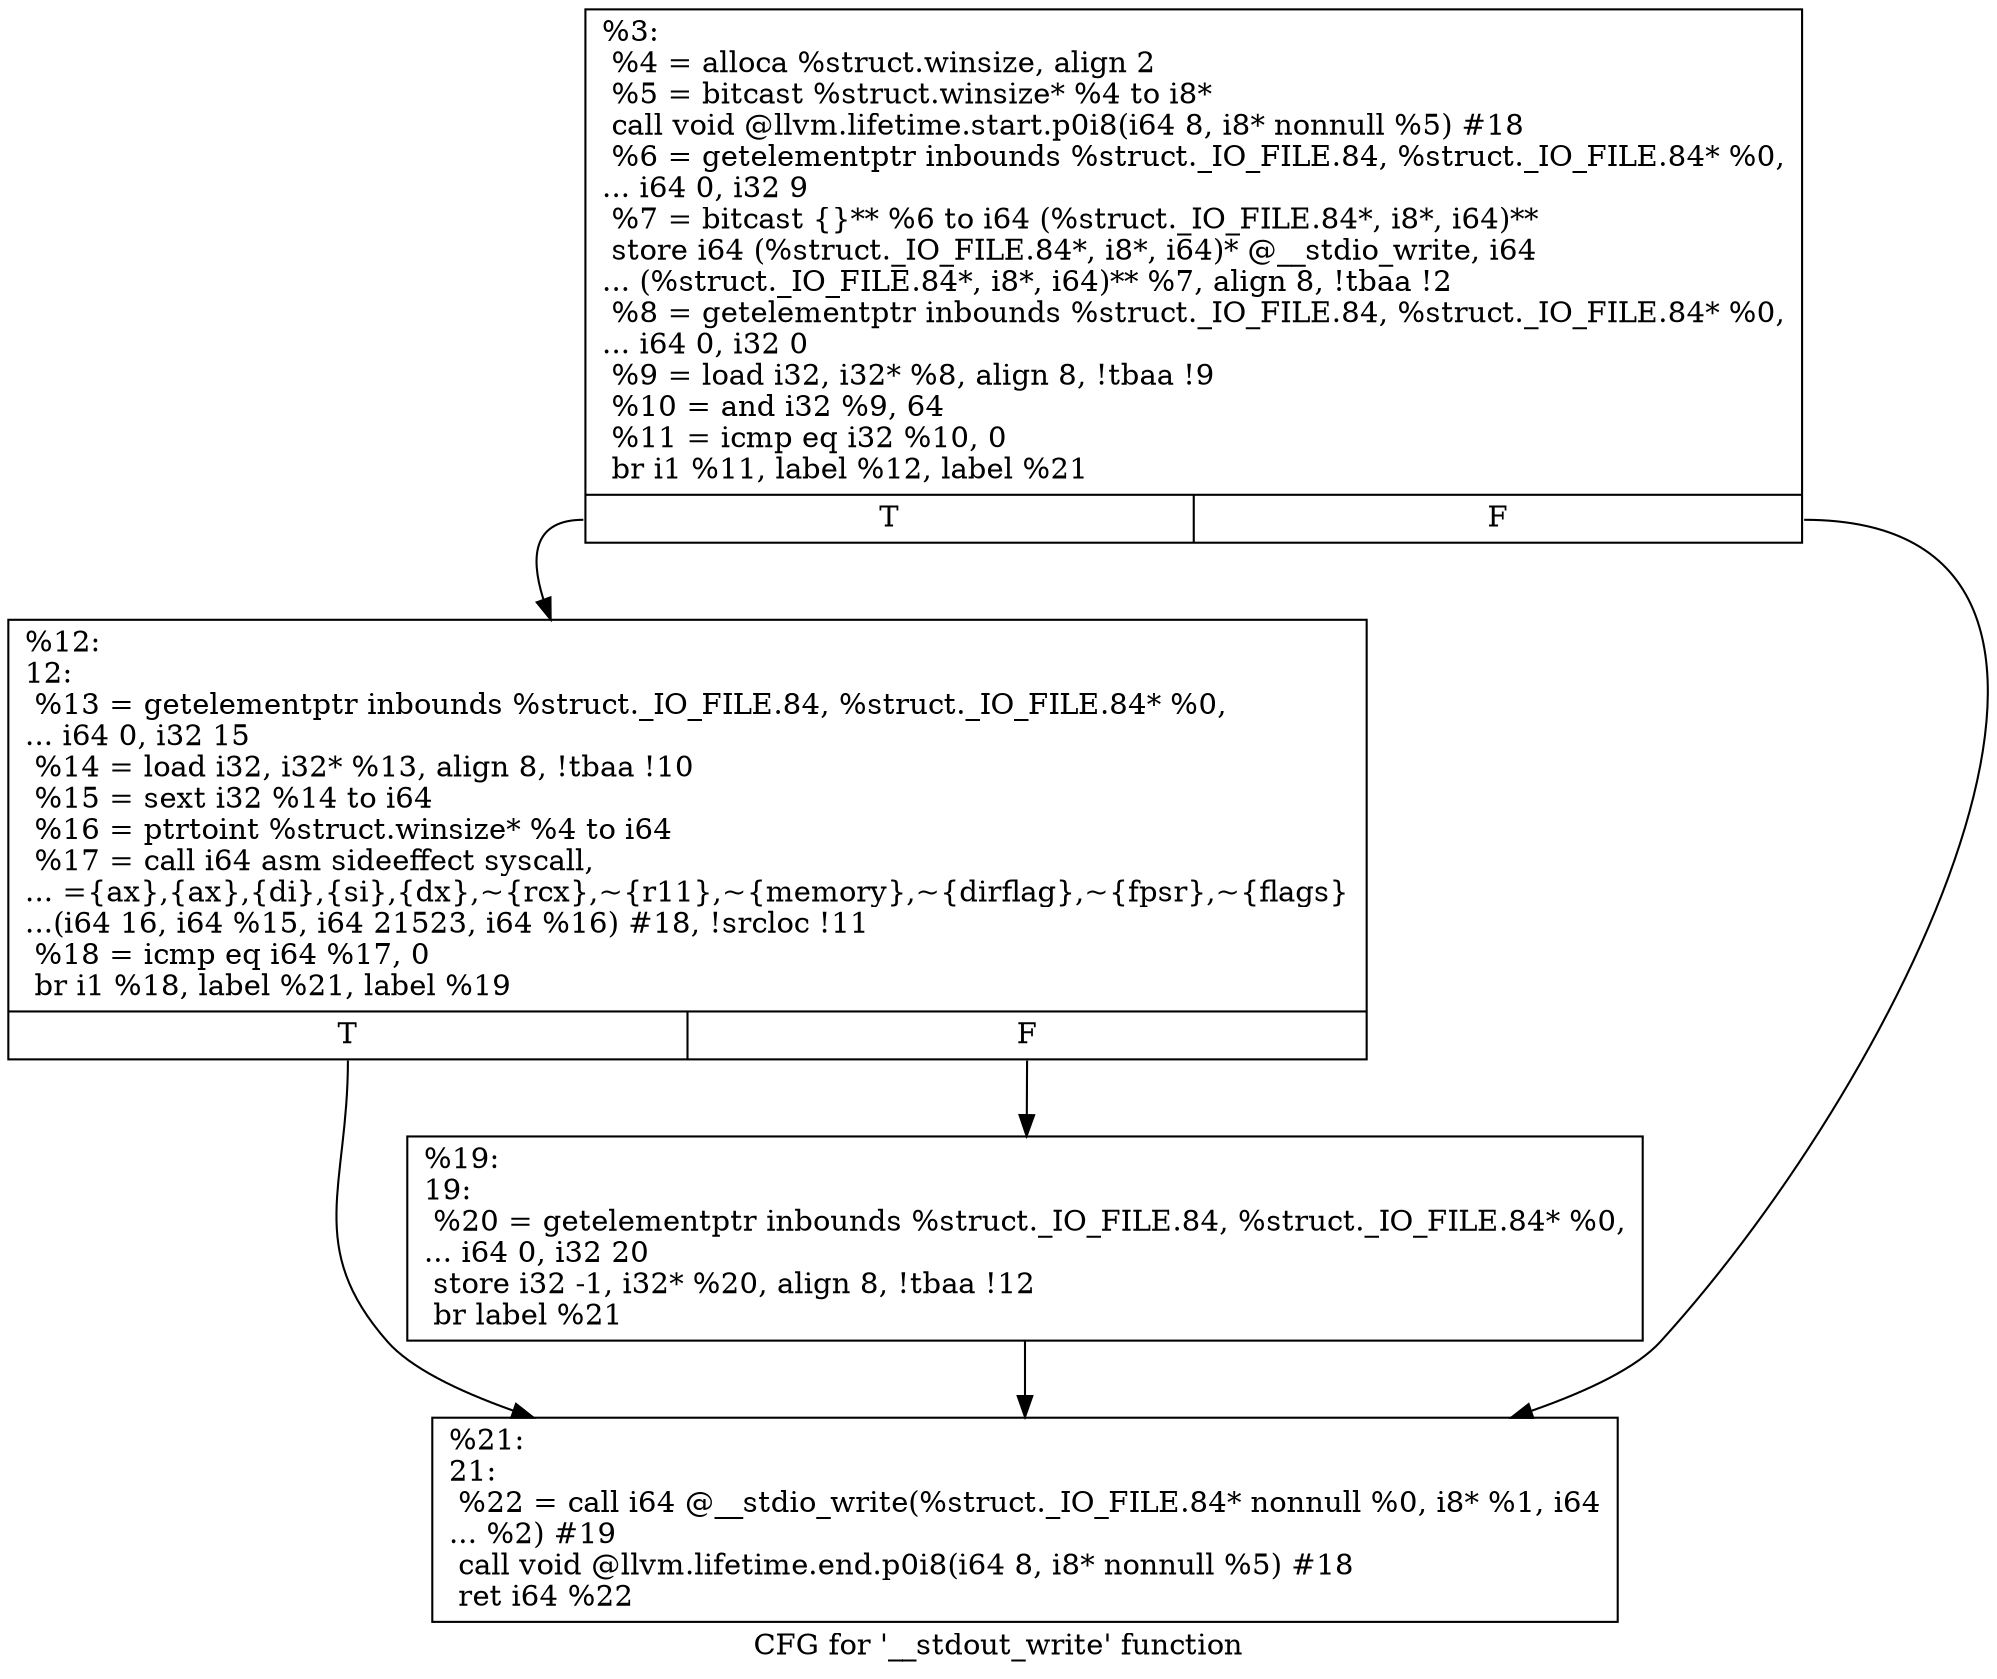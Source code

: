 digraph "CFG for '__stdout_write' function" {
	label="CFG for '__stdout_write' function";

	Node0x204f8c0 [shape=record,label="{%3:\l  %4 = alloca %struct.winsize, align 2\l  %5 = bitcast %struct.winsize* %4 to i8*\l  call void @llvm.lifetime.start.p0i8(i64 8, i8* nonnull %5) #18\l  %6 = getelementptr inbounds %struct._IO_FILE.84, %struct._IO_FILE.84* %0,\l... i64 0, i32 9\l  %7 = bitcast \{\}** %6 to i64 (%struct._IO_FILE.84*, i8*, i64)**\l  store i64 (%struct._IO_FILE.84*, i8*, i64)* @__stdio_write, i64\l... (%struct._IO_FILE.84*, i8*, i64)** %7, align 8, !tbaa !2\l  %8 = getelementptr inbounds %struct._IO_FILE.84, %struct._IO_FILE.84* %0,\l... i64 0, i32 0\l  %9 = load i32, i32* %8, align 8, !tbaa !9\l  %10 = and i32 %9, 64\l  %11 = icmp eq i32 %10, 0\l  br i1 %11, label %12, label %21\l|{<s0>T|<s1>F}}"];
	Node0x204f8c0:s0 -> Node0x2053090;
	Node0x204f8c0:s1 -> Node0x20532f0;
	Node0x2053090 [shape=record,label="{%12:\l12:                                               \l  %13 = getelementptr inbounds %struct._IO_FILE.84, %struct._IO_FILE.84* %0,\l... i64 0, i32 15\l  %14 = load i32, i32* %13, align 8, !tbaa !10\l  %15 = sext i32 %14 to i64\l  %16 = ptrtoint %struct.winsize* %4 to i64\l  %17 = call i64 asm sideeffect syscall,\l... =\{ax\},\{ax\},\{di\},\{si\},\{dx\},~\{rcx\},~\{r11\},~\{memory\},~\{dirflag\},~\{fpsr\},~\{flags\}\l...(i64 16, i64 %15, i64 21523, i64 %16) #18, !srcloc !11\l  %18 = icmp eq i64 %17, 0\l  br i1 %18, label %21, label %19\l|{<s0>T|<s1>F}}"];
	Node0x2053090:s0 -> Node0x20532f0;
	Node0x2053090:s1 -> Node0x20532a0;
	Node0x20532a0 [shape=record,label="{%19:\l19:                                               \l  %20 = getelementptr inbounds %struct._IO_FILE.84, %struct._IO_FILE.84* %0,\l... i64 0, i32 20\l  store i32 -1, i32* %20, align 8, !tbaa !12\l  br label %21\l}"];
	Node0x20532a0 -> Node0x20532f0;
	Node0x20532f0 [shape=record,label="{%21:\l21:                                               \l  %22 = call i64 @__stdio_write(%struct._IO_FILE.84* nonnull %0, i8* %1, i64\l... %2) #19\l  call void @llvm.lifetime.end.p0i8(i64 8, i8* nonnull %5) #18\l  ret i64 %22\l}"];
}
